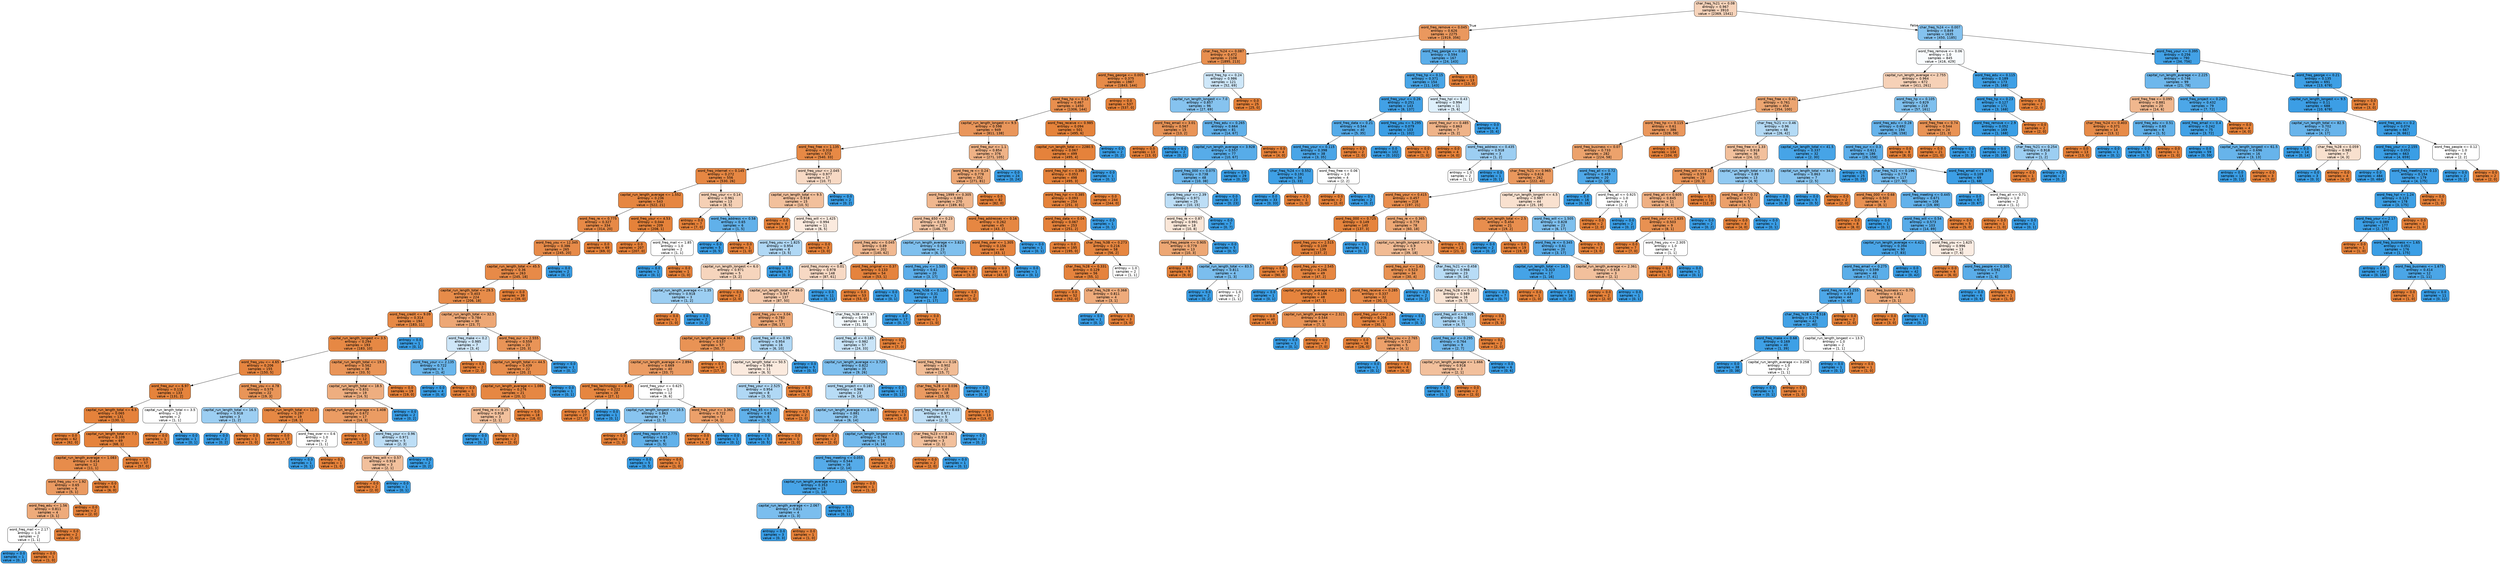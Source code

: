 digraph Tree {
node [shape=box, style="filled, rounded", color="black", fontname=helvetica] ;
edge [fontname=helvetica] ;
0 [label="char_freq_%21 <= 0.08\nentropy = 0.967\nsamples = 3910\nvalue = [2369, 1541]", fillcolor="#f6d3ba"] ;
1 [label="word_freq_remove <= 0.045\nentropy = 0.626\nsamples = 2275\nvalue = [1919, 356]", fillcolor="#ea985e"] ;
0 -> 1 [labeldistance=2.5, labelangle=45, headlabel="True"] ;
2 [label="char_freq_%24 <= 0.087\nentropy = 0.472\nsamples = 2108\nvalue = [1895, 213]", fillcolor="#e88f4f"] ;
1 -> 2 ;
3 [label="word_freq_george <= 0.005\nentropy = 0.375\nsamples = 1987\nvalue = [1843, 144]", fillcolor="#e78b48"] ;
2 -> 3 ;
4 [label="word_freq_hp <= 0.12\nentropy = 0.467\nsamples = 1450\nvalue = [1306, 144]", fillcolor="#e88f4f"] ;
3 -> 4 ;
5 [label="capital_run_length_longest <= 9.5\nentropy = 0.598\nsamples = 949\nvalue = [811, 138]", fillcolor="#e9965b"] ;
4 -> 5 ;
6 [label="word_freq_free <= 1.135\nentropy = 0.318\nsamples = 573\nvalue = [540, 33]", fillcolor="#e78945"] ;
5 -> 6 ;
7 [label="word_freq_internet <= 0.145\nentropy = 0.272\nsamples = 556\nvalue = [530, 26]", fillcolor="#e68743"] ;
6 -> 7 ;
8 [label="capital_run_length_average <= 1.552\nentropy = 0.236\nsamples = 543\nvalue = [522, 21]", fillcolor="#e68641"] ;
7 -> 8 ;
9 [label="word_freq_re <= 0.775\nentropy = 0.327\nsamples = 334\nvalue = [314, 20]", fillcolor="#e78946"] ;
8 -> 9 ;
10 [label="word_freq_you <= 12.345\nentropy = 0.386\nsamples = 265\nvalue = [245, 20]", fillcolor="#e78b49"] ;
9 -> 10 ;
11 [label="capital_run_length_total <= 45.5\nentropy = 0.36\nsamples = 263\nvalue = [245, 18]", fillcolor="#e78a48"] ;
10 -> 11 ;
12 [label="capital_run_length_total <= 29.5\nentropy = 0.403\nsamples = 224\nvalue = [206, 18]", fillcolor="#e78c4a"] ;
11 -> 12 ;
13 [label="word_freq_credit <= 9.09\nentropy = 0.314\nsamples = 194\nvalue = [183, 11]", fillcolor="#e78945"] ;
12 -> 13 ;
14 [label="capital_run_length_longest <= 3.5\nentropy = 0.294\nsamples = 193\nvalue = [183, 10]", fillcolor="#e68844"] ;
13 -> 14 ;
15 [label="word_freq_you <= 4.65\nentropy = 0.206\nsamples = 155\nvalue = [150, 5]", fillcolor="#e68540"] ;
14 -> 15 ;
16 [label="word_freq_our <= 6.97\nentropy = 0.113\nsamples = 133\nvalue = [131, 2]", fillcolor="#e5833c"] ;
15 -> 16 ;
17 [label="capital_run_length_total <= 6.5\nentropy = 0.065\nsamples = 131\nvalue = [130, 1]", fillcolor="#e5823b"] ;
16 -> 17 ;
18 [label="entropy = 0.0\nsamples = 62\nvalue = [62, 0]", fillcolor="#e58139"] ;
17 -> 18 ;
19 [label="capital_run_length_total <= 7.5\nentropy = 0.109\nsamples = 69\nvalue = [68, 1]", fillcolor="#e5833c"] ;
17 -> 19 ;
20 [label="capital_run_length_average <= 1.083\nentropy = 0.414\nsamples = 12\nvalue = [11, 1]", fillcolor="#e78c4b"] ;
19 -> 20 ;
21 [label="word_freq_you <= 1.92\nentropy = 0.65\nsamples = 6\nvalue = [5, 1]", fillcolor="#ea9a61"] ;
20 -> 21 ;
22 [label="word_freq_edu <= 1.56\nentropy = 0.811\nsamples = 4\nvalue = [3, 1]", fillcolor="#eeab7b"] ;
21 -> 22 ;
23 [label="word_freq_mail <= 2.17\nentropy = 1.0\nsamples = 2\nvalue = [1, 1]", fillcolor="#ffffff"] ;
22 -> 23 ;
24 [label="entropy = 0.0\nsamples = 1\nvalue = [0, 1]", fillcolor="#399de5"] ;
23 -> 24 ;
25 [label="entropy = 0.0\nsamples = 1\nvalue = [1, 0]", fillcolor="#e58139"] ;
23 -> 25 ;
26 [label="entropy = 0.0\nsamples = 2\nvalue = [2, 0]", fillcolor="#e58139"] ;
22 -> 26 ;
27 [label="entropy = 0.0\nsamples = 2\nvalue = [2, 0]", fillcolor="#e58139"] ;
21 -> 27 ;
28 [label="entropy = 0.0\nsamples = 6\nvalue = [6, 0]", fillcolor="#e58139"] ;
20 -> 28 ;
29 [label="entropy = 0.0\nsamples = 57\nvalue = [57, 0]", fillcolor="#e58139"] ;
19 -> 29 ;
30 [label="capital_run_length_total <= 3.5\nentropy = 1.0\nsamples = 2\nvalue = [1, 1]", fillcolor="#ffffff"] ;
16 -> 30 ;
31 [label="entropy = 0.0\nsamples = 1\nvalue = [1, 0]", fillcolor="#e58139"] ;
30 -> 31 ;
32 [label="entropy = 0.0\nsamples = 1\nvalue = [0, 1]", fillcolor="#399de5"] ;
30 -> 32 ;
33 [label="word_freq_you <= 4.78\nentropy = 0.575\nsamples = 22\nvalue = [19, 3]", fillcolor="#e99558"] ;
15 -> 33 ;
34 [label="capital_run_length_total <= 16.5\nentropy = 0.918\nsamples = 3\nvalue = [1, 2]", fillcolor="#9ccef2"] ;
33 -> 34 ;
35 [label="entropy = 0.0\nsamples = 2\nvalue = [0, 2]", fillcolor="#399de5"] ;
34 -> 35 ;
36 [label="entropy = 0.0\nsamples = 1\nvalue = [1, 0]", fillcolor="#e58139"] ;
34 -> 36 ;
37 [label="capital_run_length_total <= 12.0\nentropy = 0.297\nsamples = 19\nvalue = [18, 1]", fillcolor="#e68844"] ;
33 -> 37 ;
38 [label="entropy = 0.0\nsamples = 17\nvalue = [17, 0]", fillcolor="#e58139"] ;
37 -> 38 ;
39 [label="word_freq_over <= 0.6\nentropy = 1.0\nsamples = 2\nvalue = [1, 1]", fillcolor="#ffffff"] ;
37 -> 39 ;
40 [label="entropy = 0.0\nsamples = 1\nvalue = [0, 1]", fillcolor="#399de5"] ;
39 -> 40 ;
41 [label="entropy = 0.0\nsamples = 1\nvalue = [1, 0]", fillcolor="#e58139"] ;
39 -> 41 ;
42 [label="capital_run_length_total <= 19.5\nentropy = 0.562\nsamples = 38\nvalue = [33, 5]", fillcolor="#e99457"] ;
14 -> 42 ;
43 [label="capital_run_length_total <= 18.5\nentropy = 0.831\nsamples = 19\nvalue = [14, 5]", fillcolor="#eeae80"] ;
42 -> 43 ;
44 [label="capital_run_length_average <= 1.408\nentropy = 0.672\nsamples = 17\nvalue = [14, 3]", fillcolor="#eb9c63"] ;
43 -> 44 ;
45 [label="entropy = 0.0\nsamples = 12\nvalue = [12, 0]", fillcolor="#e58139"] ;
44 -> 45 ;
46 [label="word_freq_your <= 0.96\nentropy = 0.971\nsamples = 5\nvalue = [2, 3]", fillcolor="#bddef6"] ;
44 -> 46 ;
47 [label="word_freq_will <= 0.57\nentropy = 0.918\nsamples = 3\nvalue = [2, 1]", fillcolor="#f2c09c"] ;
46 -> 47 ;
48 [label="entropy = 0.0\nsamples = 2\nvalue = [2, 0]", fillcolor="#e58139"] ;
47 -> 48 ;
49 [label="entropy = 0.0\nsamples = 1\nvalue = [0, 1]", fillcolor="#399de5"] ;
47 -> 49 ;
50 [label="entropy = 0.0\nsamples = 2\nvalue = [0, 2]", fillcolor="#399de5"] ;
46 -> 50 ;
51 [label="entropy = 0.0\nsamples = 2\nvalue = [0, 2]", fillcolor="#399de5"] ;
43 -> 51 ;
52 [label="entropy = 0.0\nsamples = 19\nvalue = [19, 0]", fillcolor="#e58139"] ;
42 -> 52 ;
53 [label="entropy = 0.0\nsamples = 1\nvalue = [0, 1]", fillcolor="#399de5"] ;
13 -> 53 ;
54 [label="capital_run_length_total <= 32.5\nentropy = 0.784\nsamples = 30\nvalue = [23, 7]", fillcolor="#eda775"] ;
12 -> 54 ;
55 [label="word_freq_make <= 0.2\nentropy = 0.985\nsamples = 7\nvalue = [3, 4]", fillcolor="#cee6f8"] ;
54 -> 55 ;
56 [label="word_freq_your <= 2.135\nentropy = 0.722\nsamples = 5\nvalue = [1, 4]", fillcolor="#6ab6ec"] ;
55 -> 56 ;
57 [label="entropy = 0.0\nsamples = 4\nvalue = [0, 4]", fillcolor="#399de5"] ;
56 -> 57 ;
58 [label="entropy = 0.0\nsamples = 1\nvalue = [1, 0]", fillcolor="#e58139"] ;
56 -> 58 ;
59 [label="entropy = 0.0\nsamples = 2\nvalue = [2, 0]", fillcolor="#e58139"] ;
55 -> 59 ;
60 [label="word_freq_our <= 2.555\nentropy = 0.559\nsamples = 23\nvalue = [20, 3]", fillcolor="#e99457"] ;
54 -> 60 ;
61 [label="capital_run_length_total <= 44.5\nentropy = 0.439\nsamples = 22\nvalue = [20, 2]", fillcolor="#e88e4d"] ;
60 -> 61 ;
62 [label="capital_run_length_average <= 1.086\nentropy = 0.276\nsamples = 21\nvalue = [20, 1]", fillcolor="#e68743"] ;
61 -> 62 ;
63 [label="word_freq_re <= 0.25\nentropy = 0.918\nsamples = 3\nvalue = [2, 1]", fillcolor="#f2c09c"] ;
62 -> 63 ;
64 [label="entropy = 0.0\nsamples = 1\nvalue = [0, 1]", fillcolor="#399de5"] ;
63 -> 64 ;
65 [label="entropy = 0.0\nsamples = 2\nvalue = [2, 0]", fillcolor="#e58139"] ;
63 -> 65 ;
66 [label="entropy = 0.0\nsamples = 18\nvalue = [18, 0]", fillcolor="#e58139"] ;
62 -> 66 ;
67 [label="entropy = 0.0\nsamples = 1\nvalue = [0, 1]", fillcolor="#399de5"] ;
61 -> 67 ;
68 [label="entropy = 0.0\nsamples = 1\nvalue = [0, 1]", fillcolor="#399de5"] ;
60 -> 68 ;
69 [label="entropy = 0.0\nsamples = 39\nvalue = [39, 0]", fillcolor="#e58139"] ;
11 -> 69 ;
70 [label="entropy = 0.0\nsamples = 2\nvalue = [0, 2]", fillcolor="#399de5"] ;
10 -> 70 ;
71 [label="entropy = 0.0\nsamples = 69\nvalue = [69, 0]", fillcolor="#e58139"] ;
9 -> 71 ;
72 [label="word_freq_your <= 4.53\nentropy = 0.044\nsamples = 209\nvalue = [208, 1]", fillcolor="#e5823a"] ;
8 -> 72 ;
73 [label="entropy = 0.0\nsamples = 207\nvalue = [207, 0]", fillcolor="#e58139"] ;
72 -> 73 ;
74 [label="word_freq_mail <= 1.85\nentropy = 1.0\nsamples = 2\nvalue = [1, 1]", fillcolor="#ffffff"] ;
72 -> 74 ;
75 [label="entropy = 0.0\nsamples = 1\nvalue = [0, 1]", fillcolor="#399de5"] ;
74 -> 75 ;
76 [label="entropy = 0.0\nsamples = 1\nvalue = [1, 0]", fillcolor="#e58139"] ;
74 -> 76 ;
77 [label="word_freq_your <= 0.14\nentropy = 0.961\nsamples = 13\nvalue = [8, 5]", fillcolor="#f5d0b5"] ;
7 -> 77 ;
78 [label="entropy = 0.0\nsamples = 7\nvalue = [7, 0]", fillcolor="#e58139"] ;
77 -> 78 ;
79 [label="word_freq_address <= 0.58\nentropy = 0.65\nsamples = 6\nvalue = [1, 5]", fillcolor="#61b1ea"] ;
77 -> 79 ;
80 [label="entropy = 0.0\nsamples = 5\nvalue = [0, 5]", fillcolor="#399de5"] ;
79 -> 80 ;
81 [label="entropy = 0.0\nsamples = 1\nvalue = [1, 0]", fillcolor="#e58139"] ;
79 -> 81 ;
82 [label="word_freq_your <= 2.045\nentropy = 0.977\nsamples = 17\nvalue = [10, 7]", fillcolor="#f7d9c4"] ;
6 -> 82 ;
83 [label="capital_run_length_total <= 9.5\nentropy = 0.918\nsamples = 15\nvalue = [10, 5]", fillcolor="#f2c09c"] ;
82 -> 83 ;
84 [label="entropy = 0.0\nsamples = 4\nvalue = [4, 0]", fillcolor="#e58139"] ;
83 -> 84 ;
85 [label="word_freq_will <= 1.425\nentropy = 0.994\nsamples = 11\nvalue = [6, 5]", fillcolor="#fbeade"] ;
83 -> 85 ;
86 [label="word_freq_you <= 1.825\nentropy = 0.954\nsamples = 8\nvalue = [3, 5]", fillcolor="#b0d8f5"] ;
85 -> 86 ;
87 [label="capital_run_length_longest <= 6.0\nentropy = 0.971\nsamples = 5\nvalue = [3, 2]", fillcolor="#f6d5bd"] ;
86 -> 87 ;
88 [label="capital_run_length_average <= 1.35\nentropy = 0.918\nsamples = 3\nvalue = [1, 2]", fillcolor="#9ccef2"] ;
87 -> 88 ;
89 [label="entropy = 0.0\nsamples = 1\nvalue = [1, 0]", fillcolor="#e58139"] ;
88 -> 89 ;
90 [label="entropy = 0.0\nsamples = 2\nvalue = [0, 2]", fillcolor="#399de5"] ;
88 -> 90 ;
91 [label="entropy = 0.0\nsamples = 2\nvalue = [2, 0]", fillcolor="#e58139"] ;
87 -> 91 ;
92 [label="entropy = 0.0\nsamples = 3\nvalue = [0, 3]", fillcolor="#399de5"] ;
86 -> 92 ;
93 [label="entropy = 0.0\nsamples = 3\nvalue = [3, 0]", fillcolor="#e58139"] ;
85 -> 93 ;
94 [label="entropy = 0.0\nsamples = 2\nvalue = [0, 2]", fillcolor="#399de5"] ;
82 -> 94 ;
95 [label="word_freq_our <= 1.1\nentropy = 0.854\nsamples = 376\nvalue = [271, 105]", fillcolor="#efb286"] ;
5 -> 95 ;
96 [label="word_freq_re <= 0.24\nentropy = 0.778\nsamples = 352\nvalue = [271, 81]", fillcolor="#eda774"] ;
95 -> 96 ;
97 [label="word_freq_1999 <= 0.305\nentropy = 0.881\nsamples = 270\nvalue = [189, 81]", fillcolor="#f0b78e"] ;
96 -> 97 ;
98 [label="word_freq_650 <= 0.23\nentropy = 0.935\nsamples = 225\nvalue = [146, 79]", fillcolor="#f3c5a4"] ;
97 -> 98 ;
99 [label="word_freq_edu <= 0.045\nentropy = 0.89\nsamples = 202\nvalue = [140, 62]", fillcolor="#f1b991"] ;
98 -> 99 ;
100 [label="word_freq_money <= 0.01\nentropy = 0.978\nsamples = 148\nvalue = [87, 61]", fillcolor="#f7d9c4"] ;
99 -> 100 ;
101 [label="capital_run_length_total <= 86.0\nentropy = 0.947\nsamples = 137\nvalue = [87, 50]", fillcolor="#f4c9ab"] ;
100 -> 101 ;
102 [label="word_freq_you <= 3.04\nentropy = 0.783\nsamples = 73\nvalue = [56, 17]", fillcolor="#eda775"] ;
101 -> 102 ;
103 [label="capital_run_length_average <= 4.367\nentropy = 0.537\nsamples = 57\nvalue = [50, 7]", fillcolor="#e99355"] ;
102 -> 103 ;
104 [label="capital_run_length_average <= 2.894\nentropy = 0.669\nsamples = 40\nvalue = [33, 7]", fillcolor="#eb9c63"] ;
103 -> 104 ;
105 [label="word_freq_technology <= 0.43\nentropy = 0.222\nsamples = 28\nvalue = [27, 1]", fillcolor="#e68640"] ;
104 -> 105 ;
106 [label="entropy = 0.0\nsamples = 27\nvalue = [27, 0]", fillcolor="#e58139"] ;
105 -> 106 ;
107 [label="entropy = 0.0\nsamples = 1\nvalue = [0, 1]", fillcolor="#399de5"] ;
105 -> 107 ;
108 [label="word_freq_your <= 0.625\nentropy = 1.0\nsamples = 12\nvalue = [6, 6]", fillcolor="#ffffff"] ;
104 -> 108 ;
109 [label="capital_run_length_longest <= 10.5\nentropy = 0.863\nsamples = 7\nvalue = [2, 5]", fillcolor="#88c4ef"] ;
108 -> 109 ;
110 [label="entropy = 0.0\nsamples = 1\nvalue = [1, 0]", fillcolor="#e58139"] ;
109 -> 110 ;
111 [label="word_freq_report <= 2.775\nentropy = 0.65\nsamples = 6\nvalue = [1, 5]", fillcolor="#61b1ea"] ;
109 -> 111 ;
112 [label="entropy = 0.0\nsamples = 5\nvalue = [0, 5]", fillcolor="#399de5"] ;
111 -> 112 ;
113 [label="entropy = 0.0\nsamples = 1\nvalue = [1, 0]", fillcolor="#e58139"] ;
111 -> 113 ;
114 [label="word_freq_your <= 3.365\nentropy = 0.722\nsamples = 5\nvalue = [4, 1]", fillcolor="#eca06a"] ;
108 -> 114 ;
115 [label="entropy = 0.0\nsamples = 4\nvalue = [4, 0]", fillcolor="#e58139"] ;
114 -> 115 ;
116 [label="entropy = 0.0\nsamples = 1\nvalue = [0, 1]", fillcolor="#399de5"] ;
114 -> 116 ;
117 [label="entropy = 0.0\nsamples = 17\nvalue = [17, 0]", fillcolor="#e58139"] ;
103 -> 117 ;
118 [label="word_freq_will <= 0.99\nentropy = 0.954\nsamples = 16\nvalue = [6, 10]", fillcolor="#b0d8f5"] ;
102 -> 118 ;
119 [label="capital_run_length_total <= 50.5\nentropy = 0.994\nsamples = 11\nvalue = [6, 5]", fillcolor="#fbeade"] ;
118 -> 119 ;
120 [label="word_freq_your <= 2.525\nentropy = 0.954\nsamples = 8\nvalue = [3, 5]", fillcolor="#b0d8f5"] ;
119 -> 120 ;
121 [label="word_freq_85 <= 1.92\nentropy = 0.65\nsamples = 6\nvalue = [1, 5]", fillcolor="#61b1ea"] ;
120 -> 121 ;
122 [label="entropy = 0.0\nsamples = 5\nvalue = [0, 5]", fillcolor="#399de5"] ;
121 -> 122 ;
123 [label="entropy = 0.0\nsamples = 1\nvalue = [1, 0]", fillcolor="#e58139"] ;
121 -> 123 ;
124 [label="entropy = 0.0\nsamples = 2\nvalue = [2, 0]", fillcolor="#e58139"] ;
120 -> 124 ;
125 [label="entropy = 0.0\nsamples = 3\nvalue = [3, 0]", fillcolor="#e58139"] ;
119 -> 125 ;
126 [label="entropy = 0.0\nsamples = 5\nvalue = [0, 5]", fillcolor="#399de5"] ;
118 -> 126 ;
127 [label="char_freq_%3B <= 1.97\nentropy = 0.999\nsamples = 64\nvalue = [31, 33]", fillcolor="#f3f9fd"] ;
101 -> 127 ;
128 [label="word_freq_all <= 0.185\nentropy = 0.982\nsamples = 57\nvalue = [24, 33]", fillcolor="#c9e4f8"] ;
127 -> 128 ;
129 [label="capital_run_length_average <= 3.729\nentropy = 0.822\nsamples = 35\nvalue = [9, 26]", fillcolor="#7ebfee"] ;
128 -> 129 ;
130 [label="word_freq_project <= 0.165\nentropy = 0.966\nsamples = 23\nvalue = [9, 14]", fillcolor="#b8dcf6"] ;
129 -> 130 ;
131 [label="capital_run_length_average <= 1.865\nentropy = 0.881\nsamples = 20\nvalue = [6, 14]", fillcolor="#8ec7f0"] ;
130 -> 131 ;
132 [label="entropy = 0.0\nsamples = 2\nvalue = [2, 0]", fillcolor="#e58139"] ;
131 -> 132 ;
133 [label="capital_run_length_longest <= 65.5\nentropy = 0.764\nsamples = 18\nvalue = [4, 14]", fillcolor="#72b9ec"] ;
131 -> 133 ;
134 [label="word_freq_meeting <= 0.055\nentropy = 0.544\nsamples = 16\nvalue = [2, 14]", fillcolor="#55abe9"] ;
133 -> 134 ;
135 [label="capital_run_length_average <= 2.124\nentropy = 0.353\nsamples = 15\nvalue = [1, 14]", fillcolor="#47a4e7"] ;
134 -> 135 ;
136 [label="capital_run_length_average <= 2.067\nentropy = 0.811\nsamples = 4\nvalue = [1, 3]", fillcolor="#7bbeee"] ;
135 -> 136 ;
137 [label="entropy = 0.0\nsamples = 3\nvalue = [0, 3]", fillcolor="#399de5"] ;
136 -> 137 ;
138 [label="entropy = 0.0\nsamples = 1\nvalue = [1, 0]", fillcolor="#e58139"] ;
136 -> 138 ;
139 [label="entropy = 0.0\nsamples = 11\nvalue = [0, 11]", fillcolor="#399de5"] ;
135 -> 139 ;
140 [label="entropy = 0.0\nsamples = 1\nvalue = [1, 0]", fillcolor="#e58139"] ;
134 -> 140 ;
141 [label="entropy = 0.0\nsamples = 2\nvalue = [2, 0]", fillcolor="#e58139"] ;
133 -> 141 ;
142 [label="entropy = 0.0\nsamples = 3\nvalue = [3, 0]", fillcolor="#e58139"] ;
130 -> 142 ;
143 [label="entropy = 0.0\nsamples = 12\nvalue = [0, 12]", fillcolor="#399de5"] ;
129 -> 143 ;
144 [label="word_freq_free <= 0.16\nentropy = 0.902\nsamples = 22\nvalue = [15, 7]", fillcolor="#f1bc95"] ;
128 -> 144 ;
145 [label="char_freq_%28 <= 0.036\nentropy = 0.65\nsamples = 18\nvalue = [15, 3]", fillcolor="#ea9a61"] ;
144 -> 145 ;
146 [label="word_freq_internet <= 0.03\nentropy = 0.971\nsamples = 5\nvalue = [2, 3]", fillcolor="#bddef6"] ;
145 -> 146 ;
147 [label="char_freq_%23 <= 0.342\nentropy = 0.918\nsamples = 3\nvalue = [2, 1]", fillcolor="#f2c09c"] ;
146 -> 147 ;
148 [label="entropy = 0.0\nsamples = 2\nvalue = [2, 0]", fillcolor="#e58139"] ;
147 -> 148 ;
149 [label="entropy = 0.0\nsamples = 1\nvalue = [0, 1]", fillcolor="#399de5"] ;
147 -> 149 ;
150 [label="entropy = 0.0\nsamples = 2\nvalue = [0, 2]", fillcolor="#399de5"] ;
146 -> 150 ;
151 [label="entropy = 0.0\nsamples = 13\nvalue = [13, 0]", fillcolor="#e58139"] ;
145 -> 151 ;
152 [label="entropy = 0.0\nsamples = 4\nvalue = [0, 4]", fillcolor="#399de5"] ;
144 -> 152 ;
153 [label="entropy = 0.0\nsamples = 7\nvalue = [7, 0]", fillcolor="#e58139"] ;
127 -> 153 ;
154 [label="entropy = 0.0\nsamples = 11\nvalue = [0, 11]", fillcolor="#399de5"] ;
100 -> 154 ;
155 [label="word_freq_original <= 0.37\nentropy = 0.133\nsamples = 54\nvalue = [53, 1]", fillcolor="#e5833d"] ;
99 -> 155 ;
156 [label="entropy = 0.0\nsamples = 53\nvalue = [53, 0]", fillcolor="#e58139"] ;
155 -> 156 ;
157 [label="entropy = 0.0\nsamples = 1\nvalue = [0, 1]", fillcolor="#399de5"] ;
155 -> 157 ;
158 [label="capital_run_length_average <= 3.823\nentropy = 0.828\nsamples = 23\nvalue = [6, 17]", fillcolor="#7fc0ee"] ;
98 -> 158 ;
159 [label="word_freq_you <= 1.505\nentropy = 0.61\nsamples = 20\nvalue = [3, 17]", fillcolor="#5caeea"] ;
158 -> 159 ;
160 [label="char_freq_%5B <= 0.126\nentropy = 0.31\nsamples = 18\nvalue = [1, 17]", fillcolor="#45a3e7"] ;
159 -> 160 ;
161 [label="entropy = 0.0\nsamples = 17\nvalue = [0, 17]", fillcolor="#399de5"] ;
160 -> 161 ;
162 [label="entropy = 0.0\nsamples = 1\nvalue = [1, 0]", fillcolor="#e58139"] ;
160 -> 162 ;
163 [label="entropy = 0.0\nsamples = 2\nvalue = [2, 0]", fillcolor="#e58139"] ;
159 -> 163 ;
164 [label="entropy = 0.0\nsamples = 3\nvalue = [3, 0]", fillcolor="#e58139"] ;
158 -> 164 ;
165 [label="word_freq_addresses <= 0.16\nentropy = 0.262\nsamples = 45\nvalue = [43, 2]", fillcolor="#e68742"] ;
97 -> 165 ;
166 [label="word_freq_over <= 1.305\nentropy = 0.156\nsamples = 44\nvalue = [43, 1]", fillcolor="#e6843e"] ;
165 -> 166 ;
167 [label="entropy = 0.0\nsamples = 43\nvalue = [43, 0]", fillcolor="#e58139"] ;
166 -> 167 ;
168 [label="entropy = 0.0\nsamples = 1\nvalue = [0, 1]", fillcolor="#399de5"] ;
166 -> 168 ;
169 [label="entropy = 0.0\nsamples = 1\nvalue = [0, 1]", fillcolor="#399de5"] ;
165 -> 169 ;
170 [label="entropy = 0.0\nsamples = 82\nvalue = [82, 0]", fillcolor="#e58139"] ;
96 -> 170 ;
171 [label="entropy = 0.0\nsamples = 24\nvalue = [0, 24]", fillcolor="#399de5"] ;
95 -> 171 ;
172 [label="word_freq_receive <= 0.985\nentropy = 0.094\nsamples = 501\nvalue = [495, 6]", fillcolor="#e5833b"] ;
4 -> 172 ;
173 [label="capital_run_length_total <= 2280.5\nentropy = 0.067\nsamples = 499\nvalue = [495, 4]", fillcolor="#e5823b"] ;
172 -> 173 ;
174 [label="word_freq_hpl <= 0.395\nentropy = 0.053\nsamples = 498\nvalue = [495, 3]", fillcolor="#e5823a"] ;
173 -> 174 ;
175 [label="word_freq_hpl <= 0.385\nentropy = 0.093\nsamples = 254\nvalue = [251, 3]", fillcolor="#e5833b"] ;
174 -> 175 ;
176 [label="word_freq_data <= 0.04\nentropy = 0.067\nsamples = 253\nvalue = [251, 2]", fillcolor="#e5823b"] ;
175 -> 176 ;
177 [label="entropy = 0.0\nsamples = 195\nvalue = [195, 0]", fillcolor="#e58139"] ;
176 -> 177 ;
178 [label="char_freq_%3B <= 0.273\nentropy = 0.216\nsamples = 58\nvalue = [56, 2]", fillcolor="#e68640"] ;
176 -> 178 ;
179 [label="char_freq_%28 <= 0.331\nentropy = 0.129\nsamples = 56\nvalue = [55, 1]", fillcolor="#e5833d"] ;
178 -> 179 ;
180 [label="entropy = 0.0\nsamples = 52\nvalue = [52, 0]", fillcolor="#e58139"] ;
179 -> 180 ;
181 [label="char_freq_%28 <= 0.368\nentropy = 0.811\nsamples = 4\nvalue = [3, 1]", fillcolor="#eeab7b"] ;
179 -> 181 ;
182 [label="entropy = 0.0\nsamples = 1\nvalue = [0, 1]", fillcolor="#399de5"] ;
181 -> 182 ;
183 [label="entropy = 0.0\nsamples = 3\nvalue = [3, 0]", fillcolor="#e58139"] ;
181 -> 183 ;
184 [label="entropy = 1.0\nsamples = 2\nvalue = [1, 1]", fillcolor="#ffffff"] ;
178 -> 184 ;
185 [label="entropy = 0.0\nsamples = 1\nvalue = [0, 1]", fillcolor="#399de5"] ;
175 -> 185 ;
186 [label="entropy = 0.0\nsamples = 244\nvalue = [244, 0]", fillcolor="#e58139"] ;
174 -> 186 ;
187 [label="entropy = 0.0\nsamples = 1\nvalue = [0, 1]", fillcolor="#399de5"] ;
173 -> 187 ;
188 [label="entropy = 0.0\nsamples = 2\nvalue = [0, 2]", fillcolor="#399de5"] ;
172 -> 188 ;
189 [label="entropy = 0.0\nsamples = 537\nvalue = [537, 0]", fillcolor="#e58139"] ;
3 -> 189 ;
190 [label="word_freq_hp <= 0.24\nentropy = 0.986\nsamples = 121\nvalue = [52, 69]", fillcolor="#cee7f9"] ;
2 -> 190 ;
191 [label="capital_run_length_longest <= 7.0\nentropy = 0.857\nsamples = 96\nvalue = [27, 69]", fillcolor="#86c3ef"] ;
190 -> 191 ;
192 [label="word_freq_email <= 3.01\nentropy = 0.567\nsamples = 15\nvalue = [13, 2]", fillcolor="#e99457"] ;
191 -> 192 ;
193 [label="entropy = 0.0\nsamples = 13\nvalue = [13, 0]", fillcolor="#e58139"] ;
192 -> 193 ;
194 [label="entropy = 0.0\nsamples = 2\nvalue = [0, 2]", fillcolor="#399de5"] ;
192 -> 194 ;
195 [label="word_freq_edu <= 0.265\nentropy = 0.664\nsamples = 81\nvalue = [14, 67]", fillcolor="#62b1ea"] ;
191 -> 195 ;
196 [label="capital_run_length_average <= 3.928\nentropy = 0.557\nsamples = 77\nvalue = [10, 67]", fillcolor="#57ace9"] ;
195 -> 196 ;
197 [label="word_freq_000 <= 0.075\nentropy = 0.738\nsamples = 48\nvalue = [10, 38]", fillcolor="#6db7ec"] ;
196 -> 197 ;
198 [label="word_freq_your <= 2.39\nentropy = 0.971\nsamples = 25\nvalue = [10, 15]", fillcolor="#bddef6"] ;
197 -> 198 ;
199 [label="word_freq_re <= 0.87\nentropy = 0.991\nsamples = 18\nvalue = [10, 8]", fillcolor="#fae6d7"] ;
198 -> 199 ;
200 [label="word_freq_people <= 0.905\nentropy = 0.779\nsamples = 13\nvalue = [10, 3]", fillcolor="#eda774"] ;
199 -> 200 ;
201 [label="entropy = 0.0\nsamples = 9\nvalue = [9, 0]", fillcolor="#e58139"] ;
200 -> 201 ;
202 [label="capital_run_length_total <= 83.5\nentropy = 0.811\nsamples = 4\nvalue = [1, 3]", fillcolor="#7bbeee"] ;
200 -> 202 ;
203 [label="entropy = 0.0\nsamples = 2\nvalue = [0, 2]", fillcolor="#399de5"] ;
202 -> 203 ;
204 [label="entropy = 1.0\nsamples = 2\nvalue = [1, 1]", fillcolor="#ffffff"] ;
202 -> 204 ;
205 [label="entropy = 0.0\nsamples = 5\nvalue = [0, 5]", fillcolor="#399de5"] ;
199 -> 205 ;
206 [label="entropy = 0.0\nsamples = 7\nvalue = [0, 7]", fillcolor="#399de5"] ;
198 -> 206 ;
207 [label="entropy = 0.0\nsamples = 23\nvalue = [0, 23]", fillcolor="#399de5"] ;
197 -> 207 ;
208 [label="entropy = 0.0\nsamples = 29\nvalue = [0, 29]", fillcolor="#399de5"] ;
196 -> 208 ;
209 [label="entropy = 0.0\nsamples = 4\nvalue = [4, 0]", fillcolor="#e58139"] ;
195 -> 209 ;
210 [label="entropy = 0.0\nsamples = 25\nvalue = [25, 0]", fillcolor="#e58139"] ;
190 -> 210 ;
211 [label="word_freq_george <= 0.08\nentropy = 0.594\nsamples = 167\nvalue = [24, 143]", fillcolor="#5aade9"] ;
1 -> 211 ;
212 [label="word_freq_hp <= 0.15\nentropy = 0.371\nsamples = 154\nvalue = [11, 143]", fillcolor="#48a5e7"] ;
211 -> 212 ;
213 [label="word_freq_your <= 0.26\nentropy = 0.251\nsamples = 143\nvalue = [6, 137]", fillcolor="#42a1e6"] ;
212 -> 213 ;
214 [label="word_freq_data <= 0.21\nentropy = 0.544\nsamples = 40\nvalue = [5, 35]", fillcolor="#55abe9"] ;
213 -> 214 ;
215 [label="word_freq_your <= 0.115\nentropy = 0.398\nsamples = 38\nvalue = [3, 35]", fillcolor="#4aa5e7"] ;
214 -> 215 ;
216 [label="char_freq_%24 <= 0.552\nentropy = 0.191\nsamples = 34\nvalue = [1, 33]", fillcolor="#3fa0e6"] ;
215 -> 216 ;
217 [label="entropy = 0.0\nsamples = 33\nvalue = [0, 33]", fillcolor="#399de5"] ;
216 -> 217 ;
218 [label="entropy = 0.0\nsamples = 1\nvalue = [1, 0]", fillcolor="#e58139"] ;
216 -> 218 ;
219 [label="word_freq_free <= 0.06\nentropy = 1.0\nsamples = 4\nvalue = [2, 2]", fillcolor="#ffffff"] ;
215 -> 219 ;
220 [label="entropy = 0.0\nsamples = 2\nvalue = [2, 0]", fillcolor="#e58139"] ;
219 -> 220 ;
221 [label="entropy = 0.0\nsamples = 2\nvalue = [0, 2]", fillcolor="#399de5"] ;
219 -> 221 ;
222 [label="entropy = 0.0\nsamples = 2\nvalue = [2, 0]", fillcolor="#e58139"] ;
214 -> 222 ;
223 [label="word_freq_you <= 5.295\nentropy = 0.079\nsamples = 103\nvalue = [1, 102]", fillcolor="#3b9ee5"] ;
213 -> 223 ;
224 [label="entropy = 0.0\nsamples = 102\nvalue = [0, 102]", fillcolor="#399de5"] ;
223 -> 224 ;
225 [label="entropy = 0.0\nsamples = 1\nvalue = [1, 0]", fillcolor="#e58139"] ;
223 -> 225 ;
226 [label="word_freq_hpl <= 0.43\nentropy = 0.994\nsamples = 11\nvalue = [5, 6]", fillcolor="#deeffb"] ;
212 -> 226 ;
227 [label="word_freq_our <= 0.485\nentropy = 0.863\nsamples = 7\nvalue = [5, 2]", fillcolor="#efb388"] ;
226 -> 227 ;
228 [label="entropy = 0.0\nsamples = 4\nvalue = [4, 0]", fillcolor="#e58139"] ;
227 -> 228 ;
229 [label="word_freq_address <= 0.435\nentropy = 0.918\nsamples = 3\nvalue = [1, 2]", fillcolor="#9ccef2"] ;
227 -> 229 ;
230 [label="entropy = 1.0\nsamples = 2\nvalue = [1, 1]", fillcolor="#ffffff"] ;
229 -> 230 ;
231 [label="entropy = 0.0\nsamples = 1\nvalue = [0, 1]", fillcolor="#399de5"] ;
229 -> 231 ;
232 [label="entropy = 0.0\nsamples = 4\nvalue = [0, 4]", fillcolor="#399de5"] ;
226 -> 232 ;
233 [label="entropy = 0.0\nsamples = 13\nvalue = [13, 0]", fillcolor="#e58139"] ;
211 -> 233 ;
234 [label="char_freq_%24 <= 0.007\nentropy = 0.849\nsamples = 1635\nvalue = [450, 1185]", fillcolor="#84c2ef"] ;
0 -> 234 [labeldistance=2.5, labelangle=-45, headlabel="False"] ;
235 [label="word_freq_remove <= 0.06\nentropy = 1.0\nsamples = 845\nvalue = [416, 429]", fillcolor="#f9fcfe"] ;
234 -> 235 ;
236 [label="capital_run_length_average <= 2.755\nentropy = 0.964\nsamples = 672\nvalue = [411, 261]", fillcolor="#f6d1b7"] ;
235 -> 236 ;
237 [label="word_freq_free <= 0.41\nentropy = 0.761\nsamples = 454\nvalue = [354, 100]", fillcolor="#eca571"] ;
236 -> 237 ;
238 [label="word_freq_hp <= 0.115\nentropy = 0.61\nsamples = 386\nvalue = [328, 58]", fillcolor="#ea975c"] ;
237 -> 238 ;
239 [label="word_freq_business <= 0.07\nentropy = 0.733\nsamples = 282\nvalue = [224, 58]", fillcolor="#eca26c"] ;
238 -> 239 ;
240 [label="char_freq_%21 <= 0.965\nentropy = 0.616\nsamples = 262\nvalue = [222, 40]", fillcolor="#ea985d"] ;
239 -> 240 ;
241 [label="word_freq_your <= 0.415\nentropy = 0.457\nsamples = 218\nvalue = [197, 21]", fillcolor="#e88e4e"] ;
240 -> 241 ;
242 [label="word_freq_000 <= 0.725\nentropy = 0.149\nsamples = 140\nvalue = [137, 3]", fillcolor="#e6843d"] ;
241 -> 242 ;
243 [label="word_freq_you <= 2.515\nentropy = 0.109\nsamples = 139\nvalue = [137, 2]", fillcolor="#e5833c"] ;
242 -> 243 ;
244 [label="entropy = 0.0\nsamples = 90\nvalue = [90, 0]", fillcolor="#e58139"] ;
243 -> 244 ;
245 [label="word_freq_you <= 2.545\nentropy = 0.246\nsamples = 49\nvalue = [47, 2]", fillcolor="#e68641"] ;
243 -> 245 ;
246 [label="entropy = 0.0\nsamples = 1\nvalue = [0, 1]", fillcolor="#399de5"] ;
245 -> 246 ;
247 [label="capital_run_length_average <= 2.293\nentropy = 0.146\nsamples = 48\nvalue = [47, 1]", fillcolor="#e6843d"] ;
245 -> 247 ;
248 [label="entropy = 0.0\nsamples = 40\nvalue = [40, 0]", fillcolor="#e58139"] ;
247 -> 248 ;
249 [label="capital_run_length_average <= 2.321\nentropy = 0.544\nsamples = 8\nvalue = [7, 1]", fillcolor="#e99355"] ;
247 -> 249 ;
250 [label="entropy = 0.0\nsamples = 1\nvalue = [0, 1]", fillcolor="#399de5"] ;
249 -> 250 ;
251 [label="entropy = 0.0\nsamples = 7\nvalue = [7, 0]", fillcolor="#e58139"] ;
249 -> 251 ;
252 [label="entropy = 0.0\nsamples = 1\nvalue = [0, 1]", fillcolor="#399de5"] ;
242 -> 252 ;
253 [label="word_freq_re <= 0.365\nentropy = 0.779\nsamples = 78\nvalue = [60, 18]", fillcolor="#eda774"] ;
241 -> 253 ;
254 [label="capital_run_length_longest <= 9.5\nentropy = 0.9\nsamples = 57\nvalue = [39, 18]", fillcolor="#f1bb94"] ;
253 -> 254 ;
255 [label="word_freq_our <= 1.43\nentropy = 0.523\nsamples = 34\nvalue = [30, 4]", fillcolor="#e89253"] ;
254 -> 255 ;
256 [label="word_freq_receive <= 0.285\nentropy = 0.337\nsamples = 32\nvalue = [30, 2]", fillcolor="#e78946"] ;
255 -> 256 ;
257 [label="word_freq_your <= 2.24\nentropy = 0.206\nsamples = 31\nvalue = [30, 1]", fillcolor="#e68540"] ;
256 -> 257 ;
258 [label="entropy = 0.0\nsamples = 26\nvalue = [26, 0]", fillcolor="#e58139"] ;
257 -> 258 ;
259 [label="word_freq_you <= 2.765\nentropy = 0.722\nsamples = 5\nvalue = [4, 1]", fillcolor="#eca06a"] ;
257 -> 259 ;
260 [label="entropy = 0.0\nsamples = 1\nvalue = [0, 1]", fillcolor="#399de5"] ;
259 -> 260 ;
261 [label="entropy = 0.0\nsamples = 4\nvalue = [4, 0]", fillcolor="#e58139"] ;
259 -> 261 ;
262 [label="entropy = 0.0\nsamples = 1\nvalue = [0, 1]", fillcolor="#399de5"] ;
256 -> 262 ;
263 [label="entropy = 0.0\nsamples = 2\nvalue = [0, 2]", fillcolor="#399de5"] ;
255 -> 263 ;
264 [label="char_freq_%21 <= 0.458\nentropy = 0.966\nsamples = 23\nvalue = [9, 14]", fillcolor="#b8dcf6"] ;
254 -> 264 ;
265 [label="char_freq_%28 <= 0.153\nentropy = 0.989\nsamples = 16\nvalue = [9, 7]", fillcolor="#f9e3d3"] ;
264 -> 265 ;
266 [label="word_freq_will <= 1.905\nentropy = 0.946\nsamples = 11\nvalue = [4, 7]", fillcolor="#aad5f4"] ;
265 -> 266 ;
267 [label="word_freq_our <= 0.295\nentropy = 0.764\nsamples = 9\nvalue = [2, 7]", fillcolor="#72b9ec"] ;
266 -> 267 ;
268 [label="capital_run_length_average <= 1.666\nentropy = 0.918\nsamples = 3\nvalue = [2, 1]", fillcolor="#f2c09c"] ;
267 -> 268 ;
269 [label="entropy = 0.0\nsamples = 1\nvalue = [0, 1]", fillcolor="#399de5"] ;
268 -> 269 ;
270 [label="entropy = 0.0\nsamples = 2\nvalue = [2, 0]", fillcolor="#e58139"] ;
268 -> 270 ;
271 [label="entropy = 0.0\nsamples = 6\nvalue = [0, 6]", fillcolor="#399de5"] ;
267 -> 271 ;
272 [label="entropy = 0.0\nsamples = 2\nvalue = [2, 0]", fillcolor="#e58139"] ;
266 -> 272 ;
273 [label="entropy = 0.0\nsamples = 5\nvalue = [5, 0]", fillcolor="#e58139"] ;
265 -> 273 ;
274 [label="entropy = 0.0\nsamples = 7\nvalue = [0, 7]", fillcolor="#399de5"] ;
264 -> 274 ;
275 [label="entropy = 0.0\nsamples = 21\nvalue = [21, 0]", fillcolor="#e58139"] ;
253 -> 275 ;
276 [label="capital_run_length_longest <= 4.5\nentropy = 0.987\nsamples = 44\nvalue = [25, 19]", fillcolor="#f9e1cf"] ;
240 -> 276 ;
277 [label="capital_run_length_total <= 2.5\nentropy = 0.454\nsamples = 21\nvalue = [19, 2]", fillcolor="#e88e4e"] ;
276 -> 277 ;
278 [label="entropy = 0.0\nsamples = 2\nvalue = [0, 2]", fillcolor="#399de5"] ;
277 -> 278 ;
279 [label="entropy = 0.0\nsamples = 19\nvalue = [19, 0]", fillcolor="#e58139"] ;
277 -> 279 ;
280 [label="word_freq_will <= 1.505\nentropy = 0.828\nsamples = 23\nvalue = [6, 17]", fillcolor="#7fc0ee"] ;
276 -> 280 ;
281 [label="word_freq_re <= 0.345\nentropy = 0.61\nsamples = 20\nvalue = [3, 17]", fillcolor="#5caeea"] ;
280 -> 281 ;
282 [label="capital_run_length_total <= 14.5\nentropy = 0.323\nsamples = 17\nvalue = [1, 16]", fillcolor="#45a3e7"] ;
281 -> 282 ;
283 [label="entropy = 0.0\nsamples = 1\nvalue = [1, 0]", fillcolor="#e58139"] ;
282 -> 283 ;
284 [label="entropy = 0.0\nsamples = 16\nvalue = [0, 16]", fillcolor="#399de5"] ;
282 -> 284 ;
285 [label="capital_run_length_average <= 2.361\nentropy = 0.918\nsamples = 3\nvalue = [2, 1]", fillcolor="#f2c09c"] ;
281 -> 285 ;
286 [label="entropy = 0.0\nsamples = 2\nvalue = [2, 0]", fillcolor="#e58139"] ;
285 -> 286 ;
287 [label="entropy = 0.0\nsamples = 1\nvalue = [0, 1]", fillcolor="#399de5"] ;
285 -> 287 ;
288 [label="entropy = 0.0\nsamples = 3\nvalue = [3, 0]", fillcolor="#e58139"] ;
280 -> 288 ;
289 [label="word_freq_all <= 0.72\nentropy = 0.469\nsamples = 20\nvalue = [2, 18]", fillcolor="#4fa8e8"] ;
239 -> 289 ;
290 [label="entropy = 0.0\nsamples = 16\nvalue = [0, 16]", fillcolor="#399de5"] ;
289 -> 290 ;
291 [label="word_freq_all <= 0.925\nentropy = 1.0\nsamples = 4\nvalue = [2, 2]", fillcolor="#ffffff"] ;
289 -> 291 ;
292 [label="entropy = 0.0\nsamples = 2\nvalue = [2, 0]", fillcolor="#e58139"] ;
291 -> 292 ;
293 [label="entropy = 0.0\nsamples = 2\nvalue = [0, 2]", fillcolor="#399de5"] ;
291 -> 293 ;
294 [label="entropy = 0.0\nsamples = 104\nvalue = [104, 0]", fillcolor="#e58139"] ;
238 -> 294 ;
295 [label="char_freq_%21 <= 0.46\nentropy = 0.96\nsamples = 68\nvalue = [26, 42]", fillcolor="#b4daf5"] ;
237 -> 295 ;
296 [label="word_freq_free <= 1.33\nentropy = 0.918\nsamples = 36\nvalue = [24, 12]", fillcolor="#f2c09c"] ;
295 -> 296 ;
297 [label="word_freq_will <= 0.12\nentropy = 0.559\nsamples = 23\nvalue = [20, 3]", fillcolor="#e99457"] ;
296 -> 297 ;
298 [label="word_freq_all <= 0.605\nentropy = 0.845\nsamples = 11\nvalue = [8, 3]", fillcolor="#efb083"] ;
297 -> 298 ;
299 [label="word_freq_your <= 1.635\nentropy = 0.503\nsamples = 9\nvalue = [8, 1]", fillcolor="#e89152"] ;
298 -> 299 ;
300 [label="entropy = 0.0\nsamples = 7\nvalue = [7, 0]", fillcolor="#e58139"] ;
299 -> 300 ;
301 [label="word_freq_you <= 2.305\nentropy = 1.0\nsamples = 2\nvalue = [1, 1]", fillcolor="#ffffff"] ;
299 -> 301 ;
302 [label="entropy = 0.0\nsamples = 1\nvalue = [1, 0]", fillcolor="#e58139"] ;
301 -> 302 ;
303 [label="entropy = 0.0\nsamples = 1\nvalue = [0, 1]", fillcolor="#399de5"] ;
301 -> 303 ;
304 [label="entropy = 0.0\nsamples = 2\nvalue = [0, 2]", fillcolor="#399de5"] ;
298 -> 304 ;
305 [label="entropy = 0.0\nsamples = 12\nvalue = [12, 0]", fillcolor="#e58139"] ;
297 -> 305 ;
306 [label="capital_run_length_total <= 53.0\nentropy = 0.89\nsamples = 13\nvalue = [4, 9]", fillcolor="#91c9f1"] ;
296 -> 306 ;
307 [label="word_freq_all <= 0.72\nentropy = 0.722\nsamples = 5\nvalue = [4, 1]", fillcolor="#eca06a"] ;
306 -> 307 ;
308 [label="entropy = 0.0\nsamples = 4\nvalue = [4, 0]", fillcolor="#e58139"] ;
307 -> 308 ;
309 [label="entropy = 0.0\nsamples = 1\nvalue = [0, 1]", fillcolor="#399de5"] ;
307 -> 309 ;
310 [label="entropy = 0.0\nsamples = 8\nvalue = [0, 8]", fillcolor="#399de5"] ;
306 -> 310 ;
311 [label="capital_run_length_total <= 41.5\nentropy = 0.337\nsamples = 32\nvalue = [2, 30]", fillcolor="#46a4e7"] ;
295 -> 311 ;
312 [label="capital_run_length_total <= 34.0\nentropy = 0.863\nsamples = 7\nvalue = [2, 5]", fillcolor="#88c4ef"] ;
311 -> 312 ;
313 [label="entropy = 0.0\nsamples = 5\nvalue = [0, 5]", fillcolor="#399de5"] ;
312 -> 313 ;
314 [label="entropy = 0.0\nsamples = 2\nvalue = [2, 0]", fillcolor="#e58139"] ;
312 -> 314 ;
315 [label="entropy = 0.0\nsamples = 25\nvalue = [0, 25]", fillcolor="#399de5"] ;
311 -> 315 ;
316 [label="word_freq_hp <= 0.105\nentropy = 0.829\nsamples = 218\nvalue = [57, 161]", fillcolor="#7fc0ee"] ;
236 -> 316 ;
317 [label="word_freq_edu <= 0.28\nentropy = 0.692\nsamples = 194\nvalue = [36, 158]", fillcolor="#66b3eb"] ;
316 -> 317 ;
318 [label="word_freq_our <= 0.3\nentropy = 0.611\nsamples = 186\nvalue = [28, 158]", fillcolor="#5caeea"] ;
317 -> 318 ;
319 [label="char_freq_%21 <= 0.196\nentropy = 0.779\nsamples = 117\nvalue = [27, 90]", fillcolor="#74baed"] ;
318 -> 319 ;
320 [label="word_freq_000 <= 0.68\nentropy = 0.503\nsamples = 9\nvalue = [8, 1]", fillcolor="#e89152"] ;
319 -> 320 ;
321 [label="entropy = 0.0\nsamples = 8\nvalue = [8, 0]", fillcolor="#e58139"] ;
320 -> 321 ;
322 [label="entropy = 0.0\nsamples = 1\nvalue = [0, 1]", fillcolor="#399de5"] ;
320 -> 322 ;
323 [label="word_freq_meeting <= 0.445\nentropy = 0.671\nsamples = 108\nvalue = [19, 89]", fillcolor="#63b2eb"] ;
319 -> 323 ;
324 [label="word_freq_will <= 0.54\nentropy = 0.573\nsamples = 103\nvalue = [14, 89]", fillcolor="#58ace9"] ;
323 -> 324 ;
325 [label="capital_run_length_average <= 4.421\nentropy = 0.394\nsamples = 90\nvalue = [7, 83]", fillcolor="#4aa5e7"] ;
324 -> 325 ;
326 [label="word_freq_email <= 0.275\nentropy = 0.599\nsamples = 48\nvalue = [7, 41]", fillcolor="#5baee9"] ;
325 -> 326 ;
327 [label="word_freq_re <= 1.255\nentropy = 0.439\nsamples = 44\nvalue = [4, 40]", fillcolor="#4da7e8"] ;
326 -> 327 ;
328 [label="char_freq_%28 <= 0.518\nentropy = 0.276\nsamples = 42\nvalue = [2, 40]", fillcolor="#43a2e6"] ;
327 -> 328 ;
329 [label="word_freq_make <= 0.68\nentropy = 0.169\nsamples = 40\nvalue = [1, 39]", fillcolor="#3ea0e6"] ;
328 -> 329 ;
330 [label="entropy = 0.0\nsamples = 38\nvalue = [0, 38]", fillcolor="#399de5"] ;
329 -> 330 ;
331 [label="capital_run_length_average <= 3.258\nentropy = 1.0\nsamples = 2\nvalue = [1, 1]", fillcolor="#ffffff"] ;
329 -> 331 ;
332 [label="entropy = 0.0\nsamples = 1\nvalue = [0, 1]", fillcolor="#399de5"] ;
331 -> 332 ;
333 [label="entropy = 0.0\nsamples = 1\nvalue = [1, 0]", fillcolor="#e58139"] ;
331 -> 333 ;
334 [label="capital_run_length_longest <= 13.5\nentropy = 1.0\nsamples = 2\nvalue = [1, 1]", fillcolor="#ffffff"] ;
328 -> 334 ;
335 [label="entropy = 0.0\nsamples = 1\nvalue = [0, 1]", fillcolor="#399de5"] ;
334 -> 335 ;
336 [label="entropy = 0.0\nsamples = 1\nvalue = [1, 0]", fillcolor="#e58139"] ;
334 -> 336 ;
337 [label="entropy = 0.0\nsamples = 2\nvalue = [2, 0]", fillcolor="#e58139"] ;
327 -> 337 ;
338 [label="word_freq_business <= 0.79\nentropy = 0.811\nsamples = 4\nvalue = [3, 1]", fillcolor="#eeab7b"] ;
326 -> 338 ;
339 [label="entropy = 0.0\nsamples = 3\nvalue = [3, 0]", fillcolor="#e58139"] ;
338 -> 339 ;
340 [label="entropy = 0.0\nsamples = 1\nvalue = [0, 1]", fillcolor="#399de5"] ;
338 -> 340 ;
341 [label="entropy = 0.0\nsamples = 42\nvalue = [0, 42]", fillcolor="#399de5"] ;
325 -> 341 ;
342 [label="word_freq_you <= 1.625\nentropy = 0.996\nsamples = 13\nvalue = [7, 6]", fillcolor="#fbede3"] ;
324 -> 342 ;
343 [label="entropy = 0.0\nsamples = 6\nvalue = [6, 0]", fillcolor="#e58139"] ;
342 -> 343 ;
344 [label="word_freq_people <= 0.305\nentropy = 0.592\nsamples = 7\nvalue = [1, 6]", fillcolor="#5aade9"] ;
342 -> 344 ;
345 [label="entropy = 0.0\nsamples = 6\nvalue = [0, 6]", fillcolor="#399de5"] ;
344 -> 345 ;
346 [label="entropy = 0.0\nsamples = 1\nvalue = [1, 0]", fillcolor="#e58139"] ;
344 -> 346 ;
347 [label="entropy = 0.0\nsamples = 5\nvalue = [5, 0]", fillcolor="#e58139"] ;
323 -> 347 ;
348 [label="word_freq_email <= 1.675\nentropy = 0.109\nsamples = 69\nvalue = [1, 68]", fillcolor="#3c9ee5"] ;
318 -> 348 ;
349 [label="entropy = 0.0\nsamples = 67\nvalue = [0, 67]", fillcolor="#399de5"] ;
348 -> 349 ;
350 [label="word_freq_all <= 0.71\nentropy = 1.0\nsamples = 2\nvalue = [1, 1]", fillcolor="#ffffff"] ;
348 -> 350 ;
351 [label="entropy = 0.0\nsamples = 1\nvalue = [1, 0]", fillcolor="#e58139"] ;
350 -> 351 ;
352 [label="entropy = 0.0\nsamples = 1\nvalue = [0, 1]", fillcolor="#399de5"] ;
350 -> 352 ;
353 [label="entropy = 0.0\nsamples = 8\nvalue = [8, 0]", fillcolor="#e58139"] ;
317 -> 353 ;
354 [label="word_freq_free <= 0.74\nentropy = 0.544\nsamples = 24\nvalue = [21, 3]", fillcolor="#e99355"] ;
316 -> 354 ;
355 [label="entropy = 0.0\nsamples = 21\nvalue = [21, 0]", fillcolor="#e58139"] ;
354 -> 355 ;
356 [label="entropy = 0.0\nsamples = 3\nvalue = [0, 3]", fillcolor="#399de5"] ;
354 -> 356 ;
357 [label="word_freq_edu <= 0.115\nentropy = 0.189\nsamples = 173\nvalue = [5, 168]", fillcolor="#3fa0e6"] ;
235 -> 357 ;
358 [label="word_freq_hp <= 0.23\nentropy = 0.127\nsamples = 171\nvalue = [3, 168]", fillcolor="#3d9fe5"] ;
357 -> 358 ;
359 [label="word_freq_remove <= 2.9\nentropy = 0.052\nsamples = 169\nvalue = [1, 168]", fillcolor="#3a9ee5"] ;
358 -> 359 ;
360 [label="entropy = 0.0\nsamples = 166\nvalue = [0, 166]", fillcolor="#399de5"] ;
359 -> 360 ;
361 [label="char_freq_%21 <= 0.254\nentropy = 0.918\nsamples = 3\nvalue = [1, 2]", fillcolor="#9ccef2"] ;
359 -> 361 ;
362 [label="entropy = 0.0\nsamples = 1\nvalue = [1, 0]", fillcolor="#e58139"] ;
361 -> 362 ;
363 [label="entropy = 0.0\nsamples = 2\nvalue = [0, 2]", fillcolor="#399de5"] ;
361 -> 363 ;
364 [label="entropy = 0.0\nsamples = 2\nvalue = [2, 0]", fillcolor="#e58139"] ;
358 -> 364 ;
365 [label="entropy = 0.0\nsamples = 2\nvalue = [2, 0]", fillcolor="#e58139"] ;
357 -> 365 ;
366 [label="word_freq_your <= 0.395\nentropy = 0.256\nsamples = 790\nvalue = [34, 756]", fillcolor="#42a1e6"] ;
234 -> 366 ;
367 [label="capital_run_length_average <= 2.225\nentropy = 0.746\nsamples = 99\nvalue = [21, 78]", fillcolor="#6eb7ec"] ;
366 -> 367 ;
368 [label="word_freq_free <= 0.095\nentropy = 0.881\nsamples = 20\nvalue = [14, 6]", fillcolor="#f0b78e"] ;
367 -> 368 ;
369 [label="char_freq_%24 <= 0.403\nentropy = 0.371\nsamples = 14\nvalue = [13, 1]", fillcolor="#e78b48"] ;
368 -> 369 ;
370 [label="entropy = 0.0\nsamples = 13\nvalue = [13, 0]", fillcolor="#e58139"] ;
369 -> 370 ;
371 [label="entropy = 0.0\nsamples = 1\nvalue = [0, 1]", fillcolor="#399de5"] ;
369 -> 371 ;
372 [label="word_freq_edu <= 0.51\nentropy = 0.65\nsamples = 6\nvalue = [1, 5]", fillcolor="#61b1ea"] ;
368 -> 372 ;
373 [label="entropy = 0.0\nsamples = 5\nvalue = [0, 5]", fillcolor="#399de5"] ;
372 -> 373 ;
374 [label="entropy = 0.0\nsamples = 1\nvalue = [1, 0]", fillcolor="#e58139"] ;
372 -> 374 ;
375 [label="word_freq_project <= 0.245\nentropy = 0.432\nsamples = 79\nvalue = [7, 72]", fillcolor="#4ca7e8"] ;
367 -> 375 ;
376 [label="word_freq_email <= 0.4\nentropy = 0.242\nsamples = 75\nvalue = [3, 72]", fillcolor="#41a1e6"] ;
375 -> 376 ;
377 [label="entropy = 0.0\nsamples = 59\nvalue = [0, 59]", fillcolor="#399de5"] ;
376 -> 377 ;
378 [label="capital_run_length_longest <= 61.5\nentropy = 0.696\nsamples = 16\nvalue = [3, 13]", fillcolor="#67b4eb"] ;
376 -> 378 ;
379 [label="entropy = 0.0\nsamples = 13\nvalue = [0, 13]", fillcolor="#399de5"] ;
378 -> 379 ;
380 [label="entropy = 0.0\nsamples = 3\nvalue = [3, 0]", fillcolor="#e58139"] ;
378 -> 380 ;
381 [label="entropy = 0.0\nsamples = 4\nvalue = [4, 0]", fillcolor="#e58139"] ;
375 -> 381 ;
382 [label="word_freq_george <= 0.21\nentropy = 0.135\nsamples = 691\nvalue = [13, 678]", fillcolor="#3d9fe5"] ;
366 -> 382 ;
383 [label="capital_run_length_longest <= 9.5\nentropy = 0.11\nsamples = 688\nvalue = [10, 678]", fillcolor="#3c9ee5"] ;
382 -> 383 ;
384 [label="capital_run_length_total <= 82.5\nentropy = 0.702\nsamples = 21\nvalue = [4, 17]", fillcolor="#68b4eb"] ;
383 -> 384 ;
385 [label="entropy = 0.0\nsamples = 14\nvalue = [0, 14]", fillcolor="#399de5"] ;
384 -> 385 ;
386 [label="char_freq_%28 <= 0.059\nentropy = 0.985\nsamples = 7\nvalue = [4, 3]", fillcolor="#f8e0ce"] ;
384 -> 386 ;
387 [label="entropy = 0.0\nsamples = 3\nvalue = [0, 3]", fillcolor="#399de5"] ;
386 -> 387 ;
388 [label="entropy = 0.0\nsamples = 4\nvalue = [4, 0]", fillcolor="#e58139"] ;
386 -> 388 ;
389 [label="word_freq_edu <= 0.2\nentropy = 0.074\nsamples = 667\nvalue = [6, 661]", fillcolor="#3b9ee5"] ;
383 -> 389 ;
390 [label="word_freq_your <= 2.155\nentropy = 0.053\nsamples = 663\nvalue = [4, 659]", fillcolor="#3a9ee5"] ;
389 -> 390 ;
391 [label="entropy = 0.0\nsamples = 484\nvalue = [0, 484]", fillcolor="#399de5"] ;
390 -> 391 ;
392 [label="word_freq_meeting <= 0.13\nentropy = 0.154\nsamples = 179\nvalue = [4, 175]", fillcolor="#3e9fe6"] ;
390 -> 392 ;
393 [label="word_freq_hpl <= 1.24\nentropy = 0.123\nsamples = 178\nvalue = [3, 175]", fillcolor="#3c9fe5"] ;
392 -> 393 ;
394 [label="word_freq_your <= 2.17\nentropy = 0.089\nsamples = 177\nvalue = [2, 175]", fillcolor="#3b9ee5"] ;
393 -> 394 ;
395 [label="entropy = 0.0\nsamples = 1\nvalue = [1, 0]", fillcolor="#e58139"] ;
394 -> 395 ;
396 [label="word_freq_business <= 1.65\nentropy = 0.051\nsamples = 176\nvalue = [1, 175]", fillcolor="#3a9ee5"] ;
394 -> 396 ;
397 [label="entropy = 0.0\nsamples = 164\nvalue = [0, 164]", fillcolor="#399de5"] ;
396 -> 397 ;
398 [label="word_freq_business <= 1.675\nentropy = 0.414\nsamples = 12\nvalue = [1, 11]", fillcolor="#4ba6e7"] ;
396 -> 398 ;
399 [label="entropy = 0.0\nsamples = 1\nvalue = [1, 0]", fillcolor="#e58139"] ;
398 -> 399 ;
400 [label="entropy = 0.0\nsamples = 11\nvalue = [0, 11]", fillcolor="#399de5"] ;
398 -> 400 ;
401 [label="entropy = 0.0\nsamples = 1\nvalue = [1, 0]", fillcolor="#e58139"] ;
393 -> 401 ;
402 [label="entropy = 0.0\nsamples = 1\nvalue = [1, 0]", fillcolor="#e58139"] ;
392 -> 402 ;
403 [label="word_freq_people <= 0.12\nentropy = 1.0\nsamples = 4\nvalue = [2, 2]", fillcolor="#ffffff"] ;
389 -> 403 ;
404 [label="entropy = 0.0\nsamples = 2\nvalue = [0, 2]", fillcolor="#399de5"] ;
403 -> 404 ;
405 [label="entropy = 0.0\nsamples = 2\nvalue = [2, 0]", fillcolor="#e58139"] ;
403 -> 405 ;
406 [label="entropy = 0.0\nsamples = 3\nvalue = [3, 0]", fillcolor="#e58139"] ;
382 -> 406 ;
}